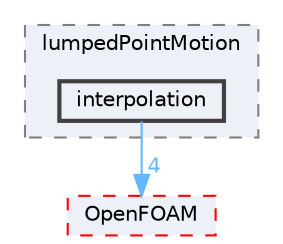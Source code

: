 digraph "src/lumpedPointMotion/interpolation"
{
 // LATEX_PDF_SIZE
  bgcolor="transparent";
  edge [fontname=Helvetica,fontsize=10,labelfontname=Helvetica,labelfontsize=10];
  node [fontname=Helvetica,fontsize=10,shape=box,height=0.2,width=0.4];
  compound=true
  subgraph clusterdir_f040a96d06a810e977c8591d02f7d383 {
    graph [ bgcolor="#edf0f7", pencolor="grey50", label="lumpedPointMotion", fontname=Helvetica,fontsize=10 style="filled,dashed", URL="dir_f040a96d06a810e977c8591d02f7d383.html",tooltip=""]
  dir_447d11ed667b6d6e52bbdeec2537edcd [label="interpolation", fillcolor="#edf0f7", color="grey25", style="filled,bold", URL="dir_447d11ed667b6d6e52bbdeec2537edcd.html",tooltip=""];
  }
  dir_c5473ff19b20e6ec4dfe5c310b3778a8 [label="OpenFOAM", fillcolor="#edf0f7", color="red", style="filled,dashed", URL="dir_c5473ff19b20e6ec4dfe5c310b3778a8.html",tooltip=""];
  dir_447d11ed667b6d6e52bbdeec2537edcd->dir_c5473ff19b20e6ec4dfe5c310b3778a8 [headlabel="4", labeldistance=1.5 headhref="dir_001926_002695.html" href="dir_001926_002695.html" color="steelblue1" fontcolor="steelblue1"];
}
